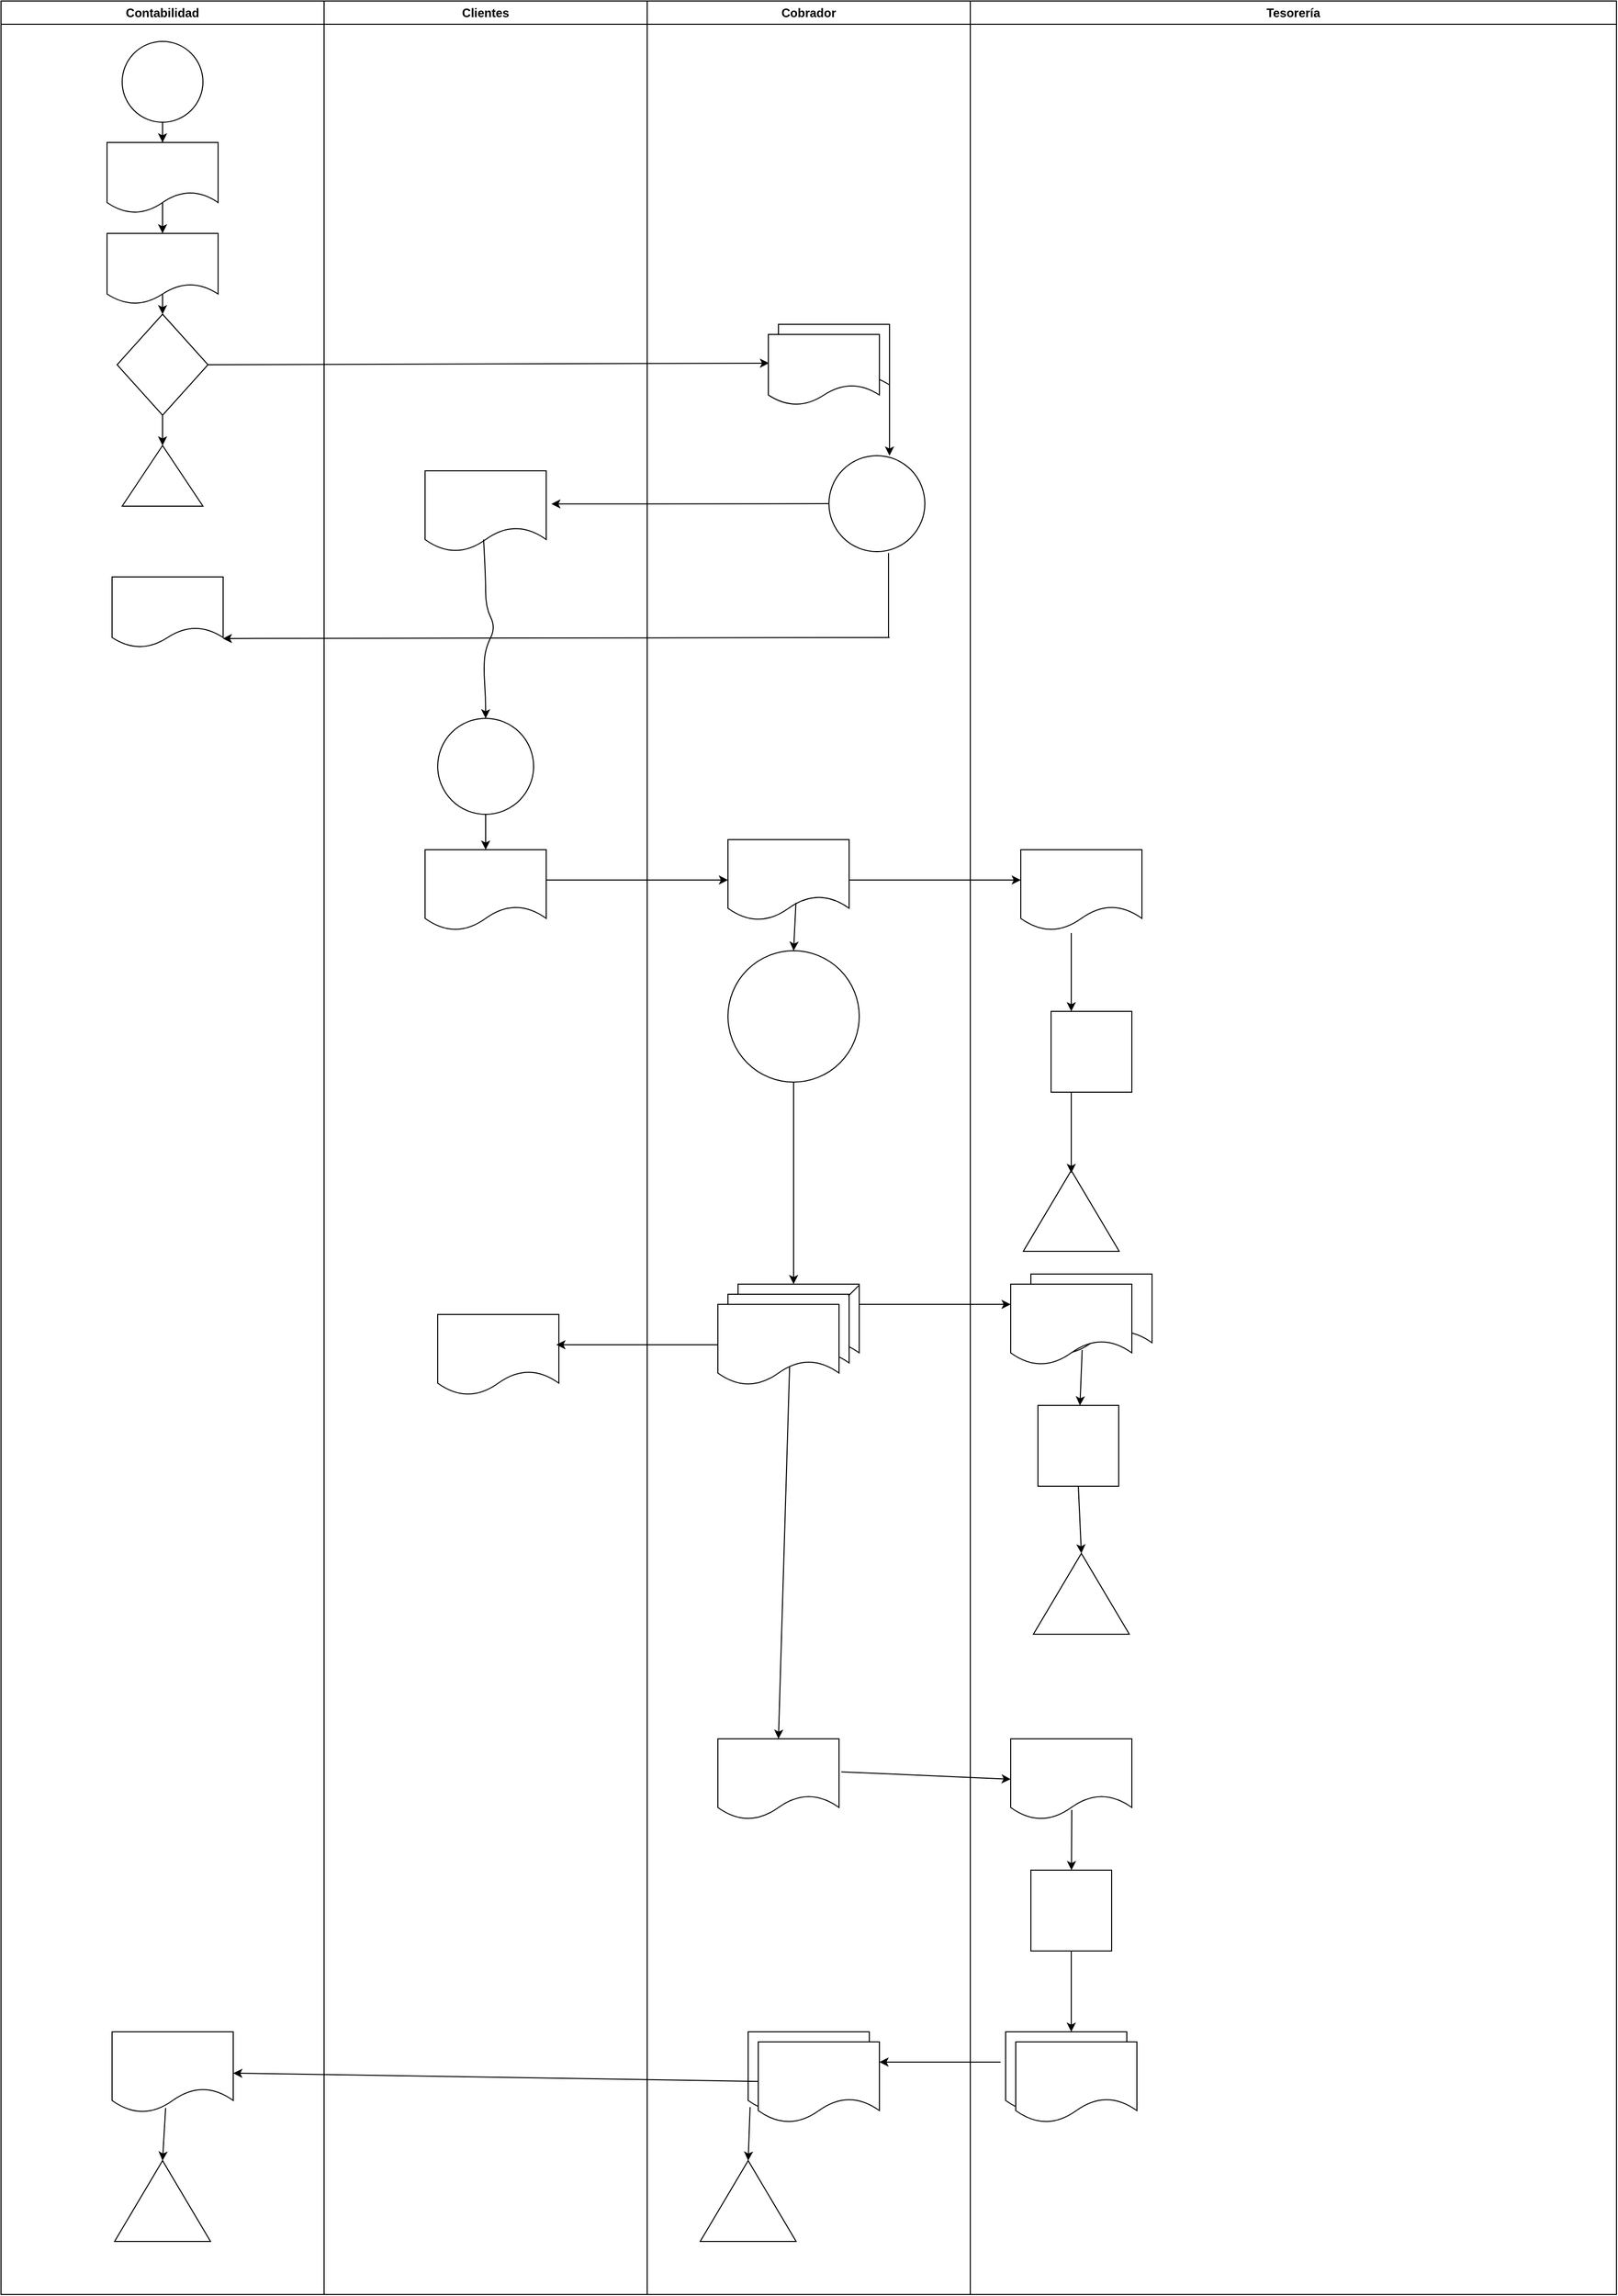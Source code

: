 <mxfile version="21.2.1" type="github">
  <diagram id="prtHgNgQTEPvFCAcTncT" name="Page-1">
    <mxGraphModel dx="2821" dy="646" grid="1" gridSize="10" guides="1" tooltips="1" connect="1" arrows="1" fold="1" page="1" pageScale="1" pageWidth="827" pageHeight="1169" math="0" shadow="0">
      <root>
        <mxCell id="0" />
        <mxCell id="1" parent="0" />
        <mxCell id="hEL3vepF8iHlLcLONmED-76" value="Tesorería" style="swimlane;whiteSpace=wrap;html=1;" vertex="1" parent="1">
          <mxGeometry x="-560" y="130" width="640" height="2270" as="geometry" />
        </mxCell>
        <mxCell id="hEL3vepF8iHlLcLONmED-132" value="" style="shape=document;whiteSpace=wrap;html=1;boundedLbl=1;" vertex="1" parent="hEL3vepF8iHlLcLONmED-76">
          <mxGeometry x="40" y="1720" width="120" height="80" as="geometry" />
        </mxCell>
        <mxCell id="hEL3vepF8iHlLcLONmED-133" value="" style="shape=document;whiteSpace=wrap;html=1;boundedLbl=1;" vertex="1" parent="hEL3vepF8iHlLcLONmED-76">
          <mxGeometry x="60" y="1260" width="120" height="80" as="geometry" />
        </mxCell>
        <mxCell id="hEL3vepF8iHlLcLONmED-134" value="" style="shape=document;whiteSpace=wrap;html=1;boundedLbl=1;" vertex="1" parent="hEL3vepF8iHlLcLONmED-76">
          <mxGeometry x="40" y="1270" width="120" height="80" as="geometry" />
        </mxCell>
        <mxCell id="hEL3vepF8iHlLcLONmED-135" value="" style="shape=document;whiteSpace=wrap;html=1;boundedLbl=1;" vertex="1" parent="hEL3vepF8iHlLcLONmED-76">
          <mxGeometry x="50" y="840" width="120" height="80" as="geometry" />
        </mxCell>
        <mxCell id="hEL3vepF8iHlLcLONmED-142" value="" style="endArrow=classic;html=1;rounded=0;exitX=0.59;exitY=0.814;exitDx=0;exitDy=0;exitPerimeter=0;" edge="1" parent="hEL3vepF8iHlLcLONmED-76" target="hEL3vepF8iHlLcLONmED-143" source="hEL3vepF8iHlLcLONmED-134">
          <mxGeometry width="50" height="50" relative="1" as="geometry">
            <mxPoint x="180" y="1282.5" as="sourcePoint" />
            <mxPoint x="200" y="1312.5" as="targetPoint" />
          </mxGeometry>
        </mxCell>
        <mxCell id="hEL3vepF8iHlLcLONmED-143" value="" style="whiteSpace=wrap;html=1;aspect=fixed;" vertex="1" parent="hEL3vepF8iHlLcLONmED-76">
          <mxGeometry x="67" y="1390" width="80" height="80" as="geometry" />
        </mxCell>
        <mxCell id="hEL3vepF8iHlLcLONmED-144" value="" style="triangle;whiteSpace=wrap;html=1;rotation=-90;" vertex="1" parent="hEL3vepF8iHlLcLONmED-76">
          <mxGeometry x="70" y="1529" width="80" height="95" as="geometry" />
        </mxCell>
        <mxCell id="hEL3vepF8iHlLcLONmED-145" value="" style="endArrow=classic;html=1;rounded=0;exitX=0.5;exitY=1;exitDx=0;exitDy=0;entryX=1;entryY=0.5;entryDx=0;entryDy=0;" edge="1" parent="hEL3vepF8iHlLcLONmED-76" source="hEL3vepF8iHlLcLONmED-143" target="hEL3vepF8iHlLcLONmED-144">
          <mxGeometry width="50" height="50" relative="1" as="geometry">
            <mxPoint x="150" y="1362.5" as="sourcePoint" />
            <mxPoint x="420" y="1285.5" as="targetPoint" />
          </mxGeometry>
        </mxCell>
        <mxCell id="hEL3vepF8iHlLcLONmED-150" value="" style="whiteSpace=wrap;html=1;aspect=fixed;" vertex="1" parent="hEL3vepF8iHlLcLONmED-76">
          <mxGeometry x="60" y="1850" width="80" height="80" as="geometry" />
        </mxCell>
        <mxCell id="hEL3vepF8iHlLcLONmED-151" value="" style="endArrow=classic;html=1;rounded=0;exitX=0.5;exitY=1;exitDx=0;exitDy=0;" edge="1" parent="hEL3vepF8iHlLcLONmED-76" source="hEL3vepF8iHlLcLONmED-150">
          <mxGeometry width="50" height="50" relative="1" as="geometry">
            <mxPoint x="330" y="1530" as="sourcePoint" />
            <mxPoint x="100" y="2010" as="targetPoint" />
            <Array as="points">
              <mxPoint x="100" y="1980" />
            </Array>
          </mxGeometry>
        </mxCell>
        <mxCell id="hEL3vepF8iHlLcLONmED-138" value="" style="triangle;whiteSpace=wrap;html=1;rotation=-90;" vertex="1" parent="hEL3vepF8iHlLcLONmED-76">
          <mxGeometry x="60" y="1150" width="80" height="95" as="geometry" />
        </mxCell>
        <mxCell id="hEL3vepF8iHlLcLONmED-172" value="" style="endArrow=classic;html=1;rounded=0;exitX=0.504;exitY=0.879;exitDx=0;exitDy=0;exitPerimeter=0;" edge="1" parent="hEL3vepF8iHlLcLONmED-76" source="hEL3vepF8iHlLcLONmED-132" target="hEL3vepF8iHlLcLONmED-150">
          <mxGeometry width="50" height="50" relative="1" as="geometry">
            <mxPoint x="150" y="1820" as="sourcePoint" />
            <mxPoint x="200" y="1770" as="targetPoint" />
          </mxGeometry>
        </mxCell>
        <mxCell id="hEL3vepF8iHlLcLONmED-152" value="" style="shape=document;whiteSpace=wrap;html=1;boundedLbl=1;" vertex="1" parent="hEL3vepF8iHlLcLONmED-76">
          <mxGeometry x="35" y="2010" width="120" height="80" as="geometry" />
        </mxCell>
        <mxCell id="hEL3vepF8iHlLcLONmED-153" value="" style="shape=document;whiteSpace=wrap;html=1;boundedLbl=1;" vertex="1" parent="hEL3vepF8iHlLcLONmED-76">
          <mxGeometry x="45" y="2020" width="120" height="80" as="geometry" />
        </mxCell>
        <mxCell id="hEL3vepF8iHlLcLONmED-72" value="Contabilidad" style="swimlane;whiteSpace=wrap;html=1;" vertex="1" parent="1">
          <mxGeometry x="-1520" y="130" width="320" height="2270" as="geometry" />
        </mxCell>
        <mxCell id="hEL3vepF8iHlLcLONmED-79" value="" style="ellipse;whiteSpace=wrap;html=1;aspect=fixed;" vertex="1" parent="hEL3vepF8iHlLcLONmED-72">
          <mxGeometry x="120" y="40" width="80" height="80" as="geometry" />
        </mxCell>
        <mxCell id="hEL3vepF8iHlLcLONmED-81" value="" style="rhombus;whiteSpace=wrap;html=1;" vertex="1" parent="hEL3vepF8iHlLcLONmED-72">
          <mxGeometry x="115" y="310" width="90" height="100" as="geometry" />
        </mxCell>
        <mxCell id="hEL3vepF8iHlLcLONmED-82" value="" style="triangle;whiteSpace=wrap;html=1;rotation=-90;" vertex="1" parent="hEL3vepF8iHlLcLONmED-72">
          <mxGeometry x="130" y="430" width="60" height="80" as="geometry" />
        </mxCell>
        <mxCell id="hEL3vepF8iHlLcLONmED-89" value="" style="shape=document;whiteSpace=wrap;html=1;boundedLbl=1;size=0.286;" vertex="1" parent="hEL3vepF8iHlLcLONmED-72">
          <mxGeometry x="110" y="570" width="110" height="70" as="geometry" />
        </mxCell>
        <mxCell id="hEL3vepF8iHlLcLONmED-96" value="" style="endArrow=classic;html=1;rounded=0;exitX=0.5;exitY=1;exitDx=0;exitDy=0;entryX=0.5;entryY=0;entryDx=0;entryDy=0;" edge="1" parent="hEL3vepF8iHlLcLONmED-72" source="hEL3vepF8iHlLcLONmED-79" target="hEL3vepF8iHlLcLONmED-83">
          <mxGeometry width="50" height="50" relative="1" as="geometry">
            <mxPoint x="480" y="320" as="sourcePoint" />
            <mxPoint x="530" y="270" as="targetPoint" />
          </mxGeometry>
        </mxCell>
        <mxCell id="hEL3vepF8iHlLcLONmED-97" value="" style="endArrow=classic;html=1;rounded=0;entryX=0.5;entryY=0;entryDx=0;entryDy=0;" edge="1" parent="hEL3vepF8iHlLcLONmED-72" target="hEL3vepF8iHlLcLONmED-84">
          <mxGeometry width="50" height="50" relative="1" as="geometry">
            <mxPoint x="160" y="130" as="sourcePoint" />
            <mxPoint x="280" y="230" as="targetPoint" />
          </mxGeometry>
        </mxCell>
        <mxCell id="hEL3vepF8iHlLcLONmED-83" value="" style="shape=document;whiteSpace=wrap;html=1;boundedLbl=1;" vertex="1" parent="hEL3vepF8iHlLcLONmED-72">
          <mxGeometry x="105" y="140" width="110" height="70" as="geometry" />
        </mxCell>
        <mxCell id="hEL3vepF8iHlLcLONmED-99" value="" style="endArrow=classic;html=1;rounded=0;exitX=0.5;exitY=0;exitDx=0;exitDy=0;entryX=0.5;entryY=0;entryDx=0;entryDy=0;" edge="1" parent="hEL3vepF8iHlLcLONmED-72" source="hEL3vepF8iHlLcLONmED-84" target="hEL3vepF8iHlLcLONmED-81">
          <mxGeometry width="50" height="50" relative="1" as="geometry">
            <mxPoint x="400" y="390" as="sourcePoint" />
            <mxPoint x="450" y="340" as="targetPoint" />
          </mxGeometry>
        </mxCell>
        <mxCell id="hEL3vepF8iHlLcLONmED-84" value="" style="shape=document;whiteSpace=wrap;html=1;boundedLbl=1;size=0.286;" vertex="1" parent="hEL3vepF8iHlLcLONmED-72">
          <mxGeometry x="105" y="230" width="110" height="70" as="geometry" />
        </mxCell>
        <mxCell id="hEL3vepF8iHlLcLONmED-101" value="" style="endArrow=classic;html=1;rounded=0;exitX=0.5;exitY=1;exitDx=0;exitDy=0;entryX=1;entryY=0.5;entryDx=0;entryDy=0;" edge="1" parent="hEL3vepF8iHlLcLONmED-72" source="hEL3vepF8iHlLcLONmED-81" target="hEL3vepF8iHlLcLONmED-82">
          <mxGeometry width="50" height="50" relative="1" as="geometry">
            <mxPoint x="400" y="530" as="sourcePoint" />
            <mxPoint x="450" y="480" as="targetPoint" />
          </mxGeometry>
        </mxCell>
        <mxCell id="hEL3vepF8iHlLcLONmED-179" value="" style="shape=document;whiteSpace=wrap;html=1;boundedLbl=1;" vertex="1" parent="hEL3vepF8iHlLcLONmED-72">
          <mxGeometry x="110.0" y="2010" width="120" height="80" as="geometry" />
        </mxCell>
        <mxCell id="hEL3vepF8iHlLcLONmED-181" value="" style="triangle;whiteSpace=wrap;html=1;rotation=-90;" vertex="1" parent="hEL3vepF8iHlLcLONmED-72">
          <mxGeometry x="120" y="2130" width="80" height="95" as="geometry" />
        </mxCell>
        <mxCell id="hEL3vepF8iHlLcLONmED-180" value="" style="endArrow=classic;html=1;rounded=0;exitX=0.442;exitY=0.943;exitDx=0;exitDy=0;exitPerimeter=0;entryX=1;entryY=0.5;entryDx=0;entryDy=0;" edge="1" parent="hEL3vepF8iHlLcLONmED-72" source="hEL3vepF8iHlLcLONmED-179" target="hEL3vepF8iHlLcLONmED-181">
          <mxGeometry width="50" height="50" relative="1" as="geometry">
            <mxPoint x="390" y="2080" as="sourcePoint" />
            <mxPoint x="163" y="2120" as="targetPoint" />
          </mxGeometry>
        </mxCell>
        <mxCell id="hEL3vepF8iHlLcLONmED-74" value="Clientes" style="swimlane;whiteSpace=wrap;html=1;" vertex="1" parent="1">
          <mxGeometry x="-1200" y="130" width="320" height="2270" as="geometry" />
        </mxCell>
        <mxCell id="hEL3vepF8iHlLcLONmED-103" value="" style="shape=document;whiteSpace=wrap;html=1;boundedLbl=1;" vertex="1" parent="hEL3vepF8iHlLcLONmED-74">
          <mxGeometry x="100" y="465" width="120" height="80" as="geometry" />
        </mxCell>
        <mxCell id="hEL3vepF8iHlLcLONmED-107" value="" style="ellipse;whiteSpace=wrap;html=1;aspect=fixed;" vertex="1" parent="hEL3vepF8iHlLcLONmED-74">
          <mxGeometry x="112.5" y="710" width="95" height="95" as="geometry" />
        </mxCell>
        <mxCell id="hEL3vepF8iHlLcLONmED-109" value="" style="shape=document;whiteSpace=wrap;html=1;boundedLbl=1;" vertex="1" parent="hEL3vepF8iHlLcLONmED-74">
          <mxGeometry x="100" y="840" width="120" height="80" as="geometry" />
        </mxCell>
        <mxCell id="hEL3vepF8iHlLcLONmED-108" value="" style="endArrow=classic;html=1;rounded=0;exitX=0.5;exitY=1;exitDx=0;exitDy=0;" edge="1" parent="hEL3vepF8iHlLcLONmED-74" source="hEL3vepF8iHlLcLONmED-107" target="hEL3vepF8iHlLcLONmED-109">
          <mxGeometry width="50" height="50" relative="1" as="geometry">
            <mxPoint x="160" y="860" as="sourcePoint" />
            <mxPoint x="160" y="860" as="targetPoint" />
          </mxGeometry>
        </mxCell>
        <mxCell id="hEL3vepF8iHlLcLONmED-119" value="" style="shape=document;whiteSpace=wrap;html=1;boundedLbl=1;" vertex="1" parent="hEL3vepF8iHlLcLONmED-74">
          <mxGeometry x="112.5" y="1300" width="120" height="80" as="geometry" />
        </mxCell>
        <mxCell id="hEL3vepF8iHlLcLONmED-136" value="" style="endArrow=classic;html=1;rounded=0;exitX=1;exitY=0.25;exitDx=0;exitDy=0;" edge="1" parent="hEL3vepF8iHlLcLONmED-74">
          <mxGeometry width="50" height="50" relative="1" as="geometry">
            <mxPoint x="740" y="922.5" as="sourcePoint" />
            <mxPoint x="740" y="1000" as="targetPoint" />
          </mxGeometry>
        </mxCell>
        <mxCell id="hEL3vepF8iHlLcLONmED-130" value="" style="whiteSpace=wrap;html=1;aspect=fixed;" vertex="1" parent="hEL3vepF8iHlLcLONmED-74">
          <mxGeometry x="720" y="1000" width="80" height="80" as="geometry" />
        </mxCell>
        <mxCell id="hEL3vepF8iHlLcLONmED-137" value="" style="endArrow=classic;html=1;rounded=0;exitX=0.25;exitY=1;exitDx=0;exitDy=0;" edge="1" parent="hEL3vepF8iHlLcLONmED-74" source="hEL3vepF8iHlLcLONmED-130">
          <mxGeometry width="50" height="50" relative="1" as="geometry">
            <mxPoint x="710" y="1002.5" as="sourcePoint" />
            <mxPoint x="740" y="1160" as="targetPoint" />
            <Array as="points">
              <mxPoint x="740" y="1120" />
            </Array>
          </mxGeometry>
        </mxCell>
        <mxCell id="hEL3vepF8iHlLcLONmED-75" value="Cobrador" style="swimlane;whiteSpace=wrap;html=1;" vertex="1" parent="1">
          <mxGeometry x="-880" y="130" width="320" height="2270" as="geometry" />
        </mxCell>
        <mxCell id="hEL3vepF8iHlLcLONmED-86" value="" style="shape=document;whiteSpace=wrap;html=1;boundedLbl=1;size=0.286;" vertex="1" parent="hEL3vepF8iHlLcLONmED-75">
          <mxGeometry x="130" y="320" width="110" height="70" as="geometry" />
        </mxCell>
        <mxCell id="hEL3vepF8iHlLcLONmED-90" value="" style="ellipse;whiteSpace=wrap;html=1;aspect=fixed;" vertex="1" parent="hEL3vepF8iHlLcLONmED-75">
          <mxGeometry x="180" y="450" width="95" height="95" as="geometry" />
        </mxCell>
        <mxCell id="hEL3vepF8iHlLcLONmED-92" value="" style="endArrow=classic;html=1;rounded=0;exitX=1;exitY=0.75;exitDx=0;exitDy=0;" edge="1" parent="hEL3vepF8iHlLcLONmED-75" source="hEL3vepF8iHlLcLONmED-86">
          <mxGeometry width="50" height="50" relative="1" as="geometry">
            <mxPoint x="-160" y="530" as="sourcePoint" />
            <mxPoint x="240" y="450" as="targetPoint" />
          </mxGeometry>
        </mxCell>
        <mxCell id="hEL3vepF8iHlLcLONmED-111" value="" style="ellipse;whiteSpace=wrap;html=1;aspect=fixed;" vertex="1" parent="hEL3vepF8iHlLcLONmED-75">
          <mxGeometry x="80" y="940" width="130" height="130" as="geometry" />
        </mxCell>
        <mxCell id="hEL3vepF8iHlLcLONmED-113" value="" style="shape=document;whiteSpace=wrap;html=1;boundedLbl=1;" vertex="1" parent="hEL3vepF8iHlLcLONmED-75">
          <mxGeometry x="80" y="830" width="120" height="80" as="geometry" />
        </mxCell>
        <mxCell id="hEL3vepF8iHlLcLONmED-114" value="" style="endArrow=classic;html=1;rounded=0;entryX=0.5;entryY=0;entryDx=0;entryDy=0;exitX=0.561;exitY=0.782;exitDx=0;exitDy=0;exitPerimeter=0;" edge="1" parent="hEL3vepF8iHlLcLONmED-75" source="hEL3vepF8iHlLcLONmED-113" target="hEL3vepF8iHlLcLONmED-111">
          <mxGeometry width="50" height="50" relative="1" as="geometry">
            <mxPoint x="20" y="1120" as="sourcePoint" />
            <mxPoint x="70" y="1070" as="targetPoint" />
          </mxGeometry>
        </mxCell>
        <mxCell id="hEL3vepF8iHlLcLONmED-115" value="" style="shape=document;whiteSpace=wrap;html=1;boundedLbl=1;" vertex="1" parent="hEL3vepF8iHlLcLONmED-75">
          <mxGeometry x="90" y="1270" width="120" height="80" as="geometry" />
        </mxCell>
        <mxCell id="hEL3vepF8iHlLcLONmED-116" value="" style="shape=document;whiteSpace=wrap;html=1;boundedLbl=1;" vertex="1" parent="hEL3vepF8iHlLcLONmED-75">
          <mxGeometry x="80" y="1280" width="120" height="80" as="geometry" />
        </mxCell>
        <mxCell id="hEL3vepF8iHlLcLONmED-117" value="" style="shape=document;whiteSpace=wrap;html=1;boundedLbl=1;" vertex="1" parent="hEL3vepF8iHlLcLONmED-75">
          <mxGeometry x="70" y="1290" width="120" height="80" as="geometry" />
        </mxCell>
        <mxCell id="hEL3vepF8iHlLcLONmED-85" value="" style="shape=document;whiteSpace=wrap;html=1;boundedLbl=1;size=0.286;" vertex="1" parent="hEL3vepF8iHlLcLONmED-75">
          <mxGeometry x="120" y="330" width="110" height="70" as="geometry" />
        </mxCell>
        <mxCell id="hEL3vepF8iHlLcLONmED-124" value="" style="shape=document;whiteSpace=wrap;html=1;boundedLbl=1;" vertex="1" parent="hEL3vepF8iHlLcLONmED-75">
          <mxGeometry x="70" y="1720" width="120" height="80" as="geometry" />
        </mxCell>
        <mxCell id="hEL3vepF8iHlLcLONmED-131" value="" style="endArrow=none;html=1;rounded=0;exitX=0.993;exitY=0.022;exitDx=0;exitDy=0;exitPerimeter=0;entryX=0.998;entryY=0.015;entryDx=0;entryDy=0;entryPerimeter=0;" edge="1" parent="hEL3vepF8iHlLcLONmED-75" source="hEL3vepF8iHlLcLONmED-116" target="hEL3vepF8iHlLcLONmED-115">
          <mxGeometry width="50" height="50" relative="1" as="geometry">
            <mxPoint x="310" y="1340" as="sourcePoint" />
            <mxPoint x="360" y="1290" as="targetPoint" />
          </mxGeometry>
        </mxCell>
        <mxCell id="hEL3vepF8iHlLcLONmED-170" value="" style="endArrow=classic;html=1;rounded=0;entryX=0.5;entryY=0;entryDx=0;entryDy=0;exitX=0.592;exitY=0.776;exitDx=0;exitDy=0;exitPerimeter=0;" edge="1" parent="hEL3vepF8iHlLcLONmED-75" source="hEL3vepF8iHlLcLONmED-117" target="hEL3vepF8iHlLcLONmED-124">
          <mxGeometry width="50" height="50" relative="1" as="geometry">
            <mxPoint x="135" y="1475" as="sourcePoint" />
            <mxPoint x="185" y="1425" as="targetPoint" />
          </mxGeometry>
        </mxCell>
        <mxCell id="hEL3vepF8iHlLcLONmED-174" value="" style="shape=document;whiteSpace=wrap;html=1;boundedLbl=1;" vertex="1" parent="hEL3vepF8iHlLcLONmED-75">
          <mxGeometry x="100" y="2010" width="120" height="80" as="geometry" />
        </mxCell>
        <mxCell id="hEL3vepF8iHlLcLONmED-175" value="" style="shape=document;whiteSpace=wrap;html=1;boundedLbl=1;" vertex="1" parent="hEL3vepF8iHlLcLONmED-75">
          <mxGeometry x="110" y="2020" width="120" height="80" as="geometry" />
        </mxCell>
        <mxCell id="hEL3vepF8iHlLcLONmED-177" value="" style="triangle;whiteSpace=wrap;html=1;rotation=-90;" vertex="1" parent="hEL3vepF8iHlLcLONmED-75">
          <mxGeometry x="60" y="2130" width="80" height="95" as="geometry" />
        </mxCell>
        <mxCell id="hEL3vepF8iHlLcLONmED-176" value="" style="endArrow=classic;html=1;rounded=0;exitX=0.016;exitY=0.932;exitDx=0;exitDy=0;exitPerimeter=0;entryX=1;entryY=0.5;entryDx=0;entryDy=0;" edge="1" parent="hEL3vepF8iHlLcLONmED-75" source="hEL3vepF8iHlLcLONmED-174" target="hEL3vepF8iHlLcLONmED-177">
          <mxGeometry width="50" height="50" relative="1" as="geometry">
            <mxPoint x="280" y="2190" as="sourcePoint" />
            <mxPoint x="102" y="2130" as="targetPoint" />
            <Array as="points" />
          </mxGeometry>
        </mxCell>
        <mxCell id="hEL3vepF8iHlLcLONmED-94" value="" style="endArrow=none;html=1;rounded=0;entryX=0.621;entryY=1.015;entryDx=0;entryDy=0;entryPerimeter=0;" edge="1" parent="1" target="hEL3vepF8iHlLcLONmED-90">
          <mxGeometry width="50" height="50" relative="1" as="geometry">
            <mxPoint x="-641" y="760" as="sourcePoint" />
            <mxPoint x="-700" y="610" as="targetPoint" />
          </mxGeometry>
        </mxCell>
        <mxCell id="hEL3vepF8iHlLcLONmED-95" value="" style="endArrow=classic;html=1;rounded=0;entryX=0.997;entryY=0.871;entryDx=0;entryDy=0;entryPerimeter=0;" edge="1" parent="1" target="hEL3vepF8iHlLcLONmED-89">
          <mxGeometry width="50" height="50" relative="1" as="geometry">
            <mxPoint x="-640" y="760" as="sourcePoint" />
            <mxPoint x="-700" y="610" as="targetPoint" />
          </mxGeometry>
        </mxCell>
        <mxCell id="hEL3vepF8iHlLcLONmED-102" value="" style="endArrow=classic;html=1;rounded=0;exitX=1;exitY=0.5;exitDx=0;exitDy=0;entryX=0.006;entryY=0.406;entryDx=0;entryDy=0;entryPerimeter=0;" edge="1" parent="1" source="hEL3vepF8iHlLcLONmED-81" target="hEL3vepF8iHlLcLONmED-85">
          <mxGeometry width="50" height="50" relative="1" as="geometry">
            <mxPoint x="-1120" y="520" as="sourcePoint" />
            <mxPoint x="-1070" y="470" as="targetPoint" />
          </mxGeometry>
        </mxCell>
        <mxCell id="hEL3vepF8iHlLcLONmED-104" value="" style="endArrow=classic;html=1;rounded=0;exitX=0;exitY=0.5;exitDx=0;exitDy=0;entryX=1.042;entryY=0.41;entryDx=0;entryDy=0;entryPerimeter=0;" edge="1" parent="1" source="hEL3vepF8iHlLcLONmED-90" target="hEL3vepF8iHlLcLONmED-103">
          <mxGeometry width="50" height="50" relative="1" as="geometry">
            <mxPoint x="-1050" y="730" as="sourcePoint" />
            <mxPoint x="-1000" y="680" as="targetPoint" />
          </mxGeometry>
        </mxCell>
        <mxCell id="hEL3vepF8iHlLcLONmED-105" value="" style="curved=1;endArrow=classic;html=1;rounded=0;exitX=0.483;exitY=0.85;exitDx=0;exitDy=0;exitPerimeter=0;" edge="1" parent="1" source="hEL3vepF8iHlLcLONmED-103">
          <mxGeometry width="50" height="50" relative="1" as="geometry">
            <mxPoint x="-1050" y="880" as="sourcePoint" />
            <mxPoint x="-1040" y="840" as="targetPoint" />
            <Array as="points">
              <mxPoint x="-1040" y="700" />
              <mxPoint x="-1040" y="730" />
              <mxPoint x="-1030" y="750" />
              <mxPoint x="-1040" y="770" />
              <mxPoint x="-1042" y="790" />
              <mxPoint x="-1040" y="820" />
            </Array>
          </mxGeometry>
        </mxCell>
        <mxCell id="hEL3vepF8iHlLcLONmED-110" value="" style="endArrow=classic;html=1;rounded=0;" edge="1" parent="1">
          <mxGeometry width="50" height="50" relative="1" as="geometry">
            <mxPoint x="-980" y="1000" as="sourcePoint" />
            <mxPoint x="-800" y="1000" as="targetPoint" />
          </mxGeometry>
        </mxCell>
        <mxCell id="hEL3vepF8iHlLcLONmED-112" value="" style="endArrow=classic;html=1;rounded=0;exitX=0.5;exitY=1;exitDx=0;exitDy=0;" edge="1" parent="1" source="hEL3vepF8iHlLcLONmED-111">
          <mxGeometry width="50" height="50" relative="1" as="geometry">
            <mxPoint x="-735" y="1480.0" as="sourcePoint" />
            <mxPoint x="-735" y="1400" as="targetPoint" />
          </mxGeometry>
        </mxCell>
        <mxCell id="hEL3vepF8iHlLcLONmED-118" value="" style="endArrow=classic;html=1;rounded=0;exitX=0;exitY=0.5;exitDx=0;exitDy=0;" edge="1" parent="1" source="hEL3vepF8iHlLcLONmED-117">
          <mxGeometry width="50" height="50" relative="1" as="geometry">
            <mxPoint x="-1070" y="1250" as="sourcePoint" />
            <mxPoint x="-970" y="1460" as="targetPoint" />
          </mxGeometry>
        </mxCell>
        <mxCell id="hEL3vepF8iHlLcLONmED-120" value="" style="endArrow=classic;html=1;rounded=0;exitX=1;exitY=0.25;exitDx=0;exitDy=0;" edge="1" parent="1" source="hEL3vepF8iHlLcLONmED-115">
          <mxGeometry width="50" height="50" relative="1" as="geometry">
            <mxPoint x="-600" y="1410" as="sourcePoint" />
            <mxPoint x="-520" y="1420" as="targetPoint" />
            <Array as="points">
              <mxPoint x="-640" y="1420" />
            </Array>
          </mxGeometry>
        </mxCell>
        <mxCell id="hEL3vepF8iHlLcLONmED-126" value="" style="endArrow=classic;html=1;rounded=0;exitX=1.019;exitY=0.409;exitDx=0;exitDy=0;exitPerimeter=0;entryX=0;entryY=0.5;entryDx=0;entryDy=0;" edge="1" parent="1" source="hEL3vepF8iHlLcLONmED-124" target="hEL3vepF8iHlLcLONmED-132">
          <mxGeometry width="50" height="50" relative="1" as="geometry">
            <mxPoint x="-570" y="1740" as="sourcePoint" />
            <mxPoint x="-520" y="1680" as="targetPoint" />
          </mxGeometry>
        </mxCell>
        <mxCell id="hEL3vepF8iHlLcLONmED-127" value="" style="endArrow=classic;html=1;rounded=0;exitX=1;exitY=0.5;exitDx=0;exitDy=0;" edge="1" parent="1" source="hEL3vepF8iHlLcLONmED-113">
          <mxGeometry width="50" height="50" relative="1" as="geometry">
            <mxPoint x="-570" y="1160" as="sourcePoint" />
            <mxPoint x="-510" y="1000" as="targetPoint" />
          </mxGeometry>
        </mxCell>
        <mxCell id="hEL3vepF8iHlLcLONmED-173" value="" style="endArrow=classic;html=1;rounded=0;" edge="1" parent="1">
          <mxGeometry width="50" height="50" relative="1" as="geometry">
            <mxPoint x="-530" y="2170" as="sourcePoint" />
            <mxPoint x="-650" y="2170" as="targetPoint" />
          </mxGeometry>
        </mxCell>
        <mxCell id="hEL3vepF8iHlLcLONmED-178" value="" style="endArrow=classic;html=1;rounded=0;" edge="1" parent="1" source="hEL3vepF8iHlLcLONmED-175" target="hEL3vepF8iHlLcLONmED-179">
          <mxGeometry width="50" height="50" relative="1" as="geometry">
            <mxPoint x="-790" y="2170" as="sourcePoint" />
            <mxPoint x="-1290" y="2180" as="targetPoint" />
          </mxGeometry>
        </mxCell>
      </root>
    </mxGraphModel>
  </diagram>
</mxfile>
